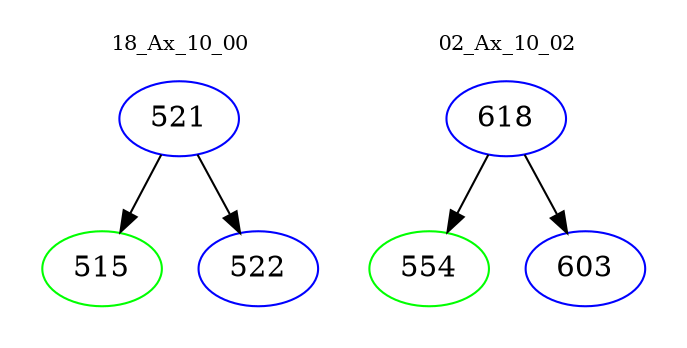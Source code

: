 digraph{
subgraph cluster_0 {
color = white
label = "18_Ax_10_00";
fontsize=10;
T0_521 [label="521", color="blue"]
T0_521 -> T0_515 [color="black"]
T0_515 [label="515", color="green"]
T0_521 -> T0_522 [color="black"]
T0_522 [label="522", color="blue"]
}
subgraph cluster_1 {
color = white
label = "02_Ax_10_02";
fontsize=10;
T1_618 [label="618", color="blue"]
T1_618 -> T1_554 [color="black"]
T1_554 [label="554", color="green"]
T1_618 -> T1_603 [color="black"]
T1_603 [label="603", color="blue"]
}
}
